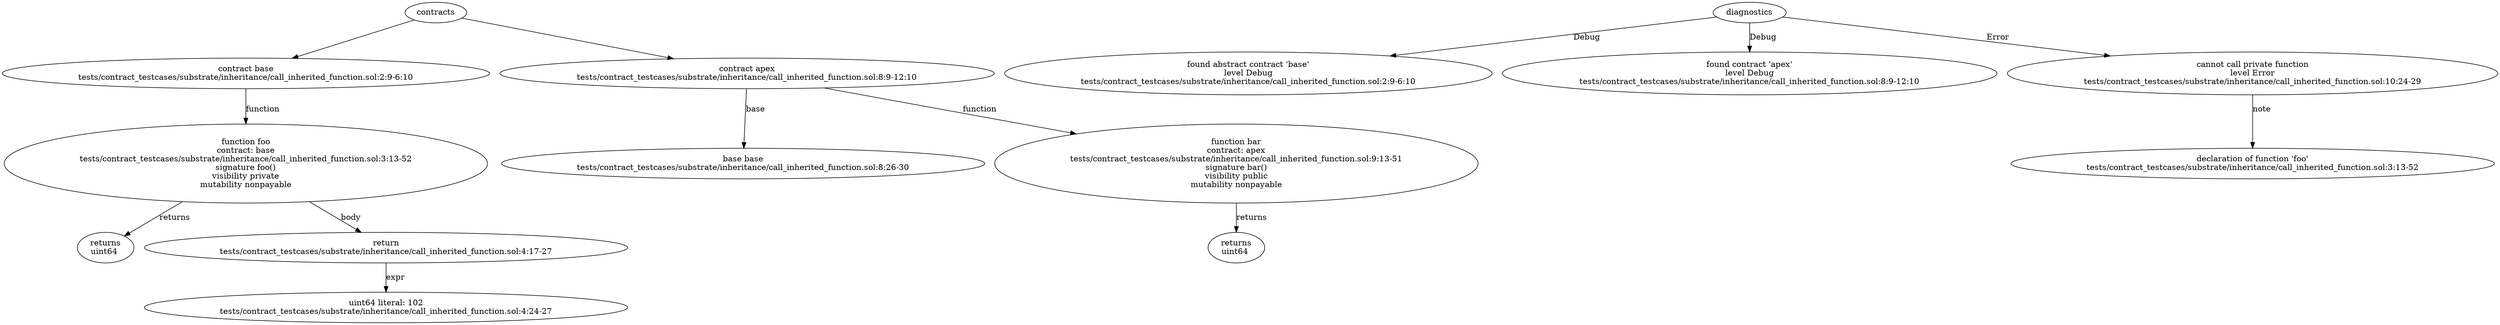 strict digraph "tests/contract_testcases/substrate/inheritance/call_inherited_function.sol" {
	contract [label="contract base\ntests/contract_testcases/substrate/inheritance/call_inherited_function.sol:2:9-6:10"]
	foo [label="function foo\ncontract: base\ntests/contract_testcases/substrate/inheritance/call_inherited_function.sol:3:13-52\nsignature foo()\nvisibility private\nmutability nonpayable"]
	returns [label="returns\nuint64 "]
	return [label="return\ntests/contract_testcases/substrate/inheritance/call_inherited_function.sol:4:17-27"]
	number_literal [label="uint64 literal: 102\ntests/contract_testcases/substrate/inheritance/call_inherited_function.sol:4:24-27"]
	contract_6 [label="contract apex\ntests/contract_testcases/substrate/inheritance/call_inherited_function.sol:8:9-12:10"]
	base [label="base base\ntests/contract_testcases/substrate/inheritance/call_inherited_function.sol:8:26-30"]
	bar [label="function bar\ncontract: apex\ntests/contract_testcases/substrate/inheritance/call_inherited_function.sol:9:13-51\nsignature bar()\nvisibility public\nmutability nonpayable"]
	returns_9 [label="returns\nuint64 "]
	diagnostic [label="found abstract contract 'base'\nlevel Debug\ntests/contract_testcases/substrate/inheritance/call_inherited_function.sol:2:9-6:10"]
	diagnostic_12 [label="found contract 'apex'\nlevel Debug\ntests/contract_testcases/substrate/inheritance/call_inherited_function.sol:8:9-12:10"]
	diagnostic_13 [label="cannot call private function\nlevel Error\ntests/contract_testcases/substrate/inheritance/call_inherited_function.sol:10:24-29"]
	note [label="declaration of function 'foo'\ntests/contract_testcases/substrate/inheritance/call_inherited_function.sol:3:13-52"]
	contracts -> contract
	contract -> foo [label="function"]
	foo -> returns [label="returns"]
	foo -> return [label="body"]
	return -> number_literal [label="expr"]
	contracts -> contract_6
	contract_6 -> base [label="base"]
	contract_6 -> bar [label="function"]
	bar -> returns_9 [label="returns"]
	diagnostics -> diagnostic [label="Debug"]
	diagnostics -> diagnostic_12 [label="Debug"]
	diagnostics -> diagnostic_13 [label="Error"]
	diagnostic_13 -> note [label="note"]
}
